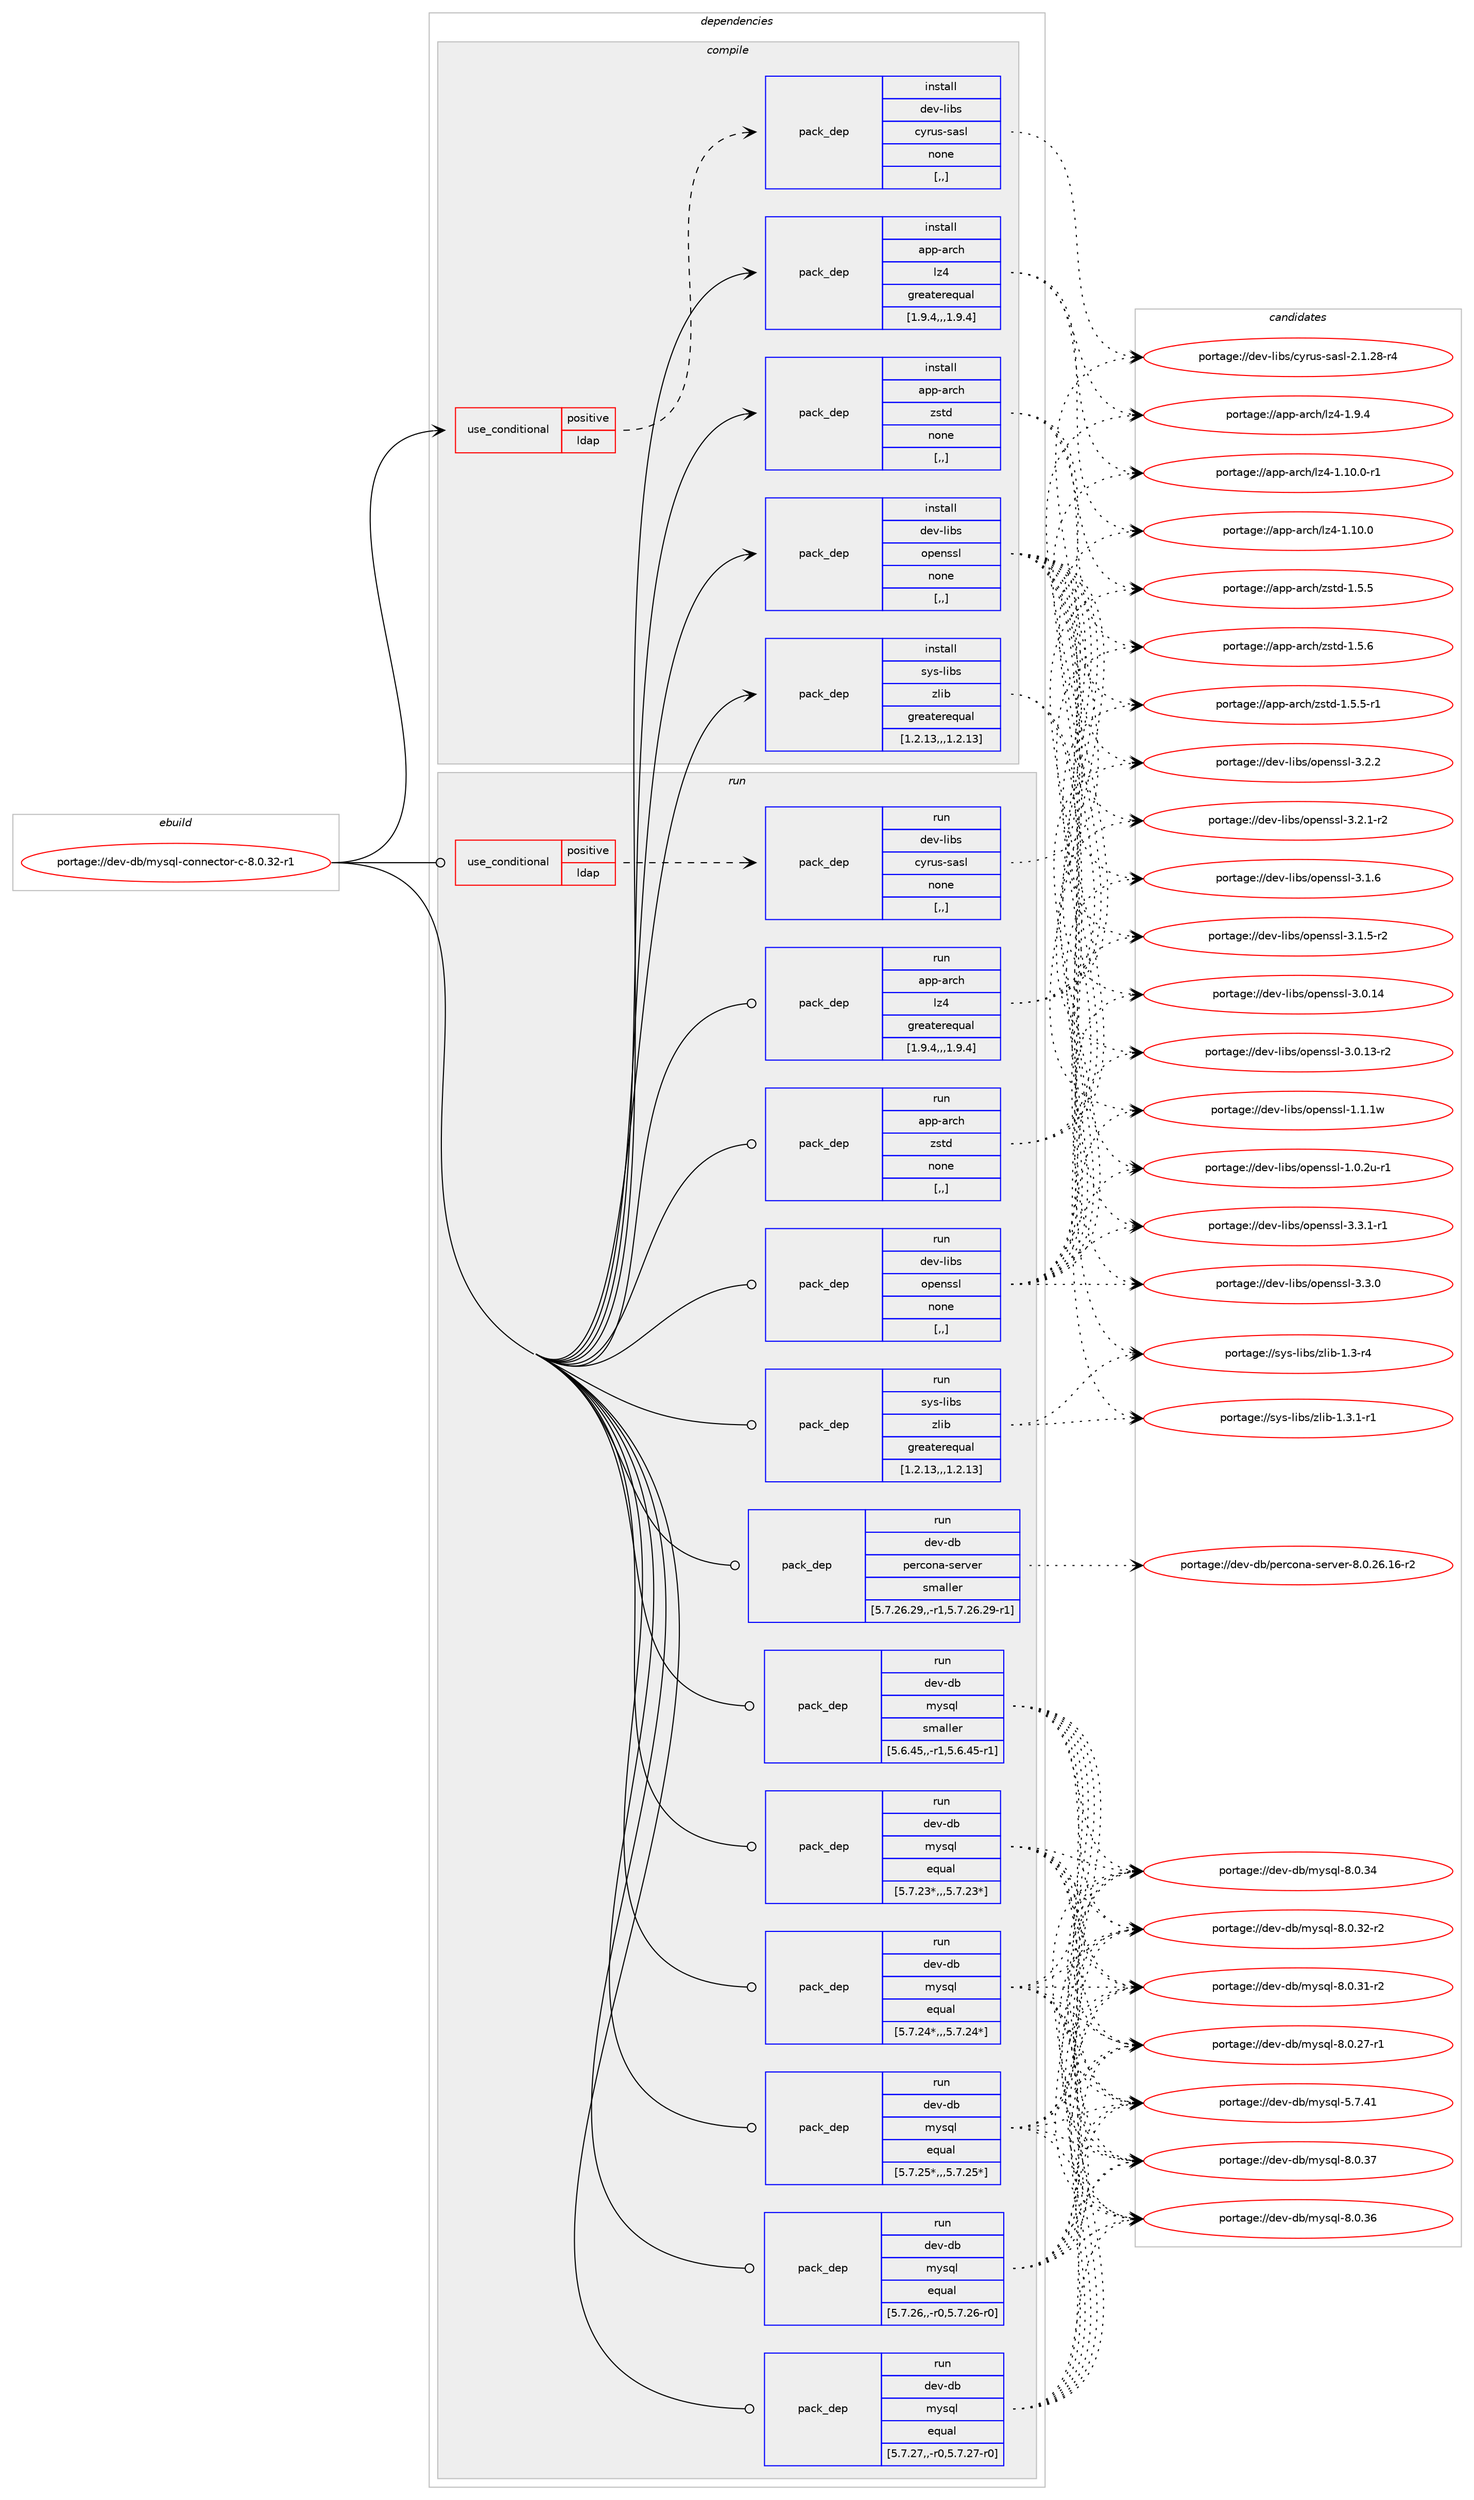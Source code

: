 digraph prolog {

# *************
# Graph options
# *************

newrank=true;
concentrate=true;
compound=true;
graph [rankdir=LR,fontname=Helvetica,fontsize=10,ranksep=1.5];#, ranksep=2.5, nodesep=0.2];
edge  [arrowhead=vee];
node  [fontname=Helvetica,fontsize=10];

# **********
# The ebuild
# **********

subgraph cluster_leftcol {
color=gray;
label=<<i>ebuild</i>>;
id [label="portage://dev-db/mysql-connector-c-8.0.32-r1", color=red, width=4, href="../dev-db/mysql-connector-c-8.0.32-r1.svg"];
}

# ****************
# The dependencies
# ****************

subgraph cluster_midcol {
color=gray;
label=<<i>dependencies</i>>;
subgraph cluster_compile {
fillcolor="#eeeeee";
style=filled;
label=<<i>compile</i>>;
subgraph cond17981 {
dependency68755 [label=<<TABLE BORDER="0" CELLBORDER="1" CELLSPACING="0" CELLPADDING="4"><TR><TD ROWSPAN="3" CELLPADDING="10">use_conditional</TD></TR><TR><TD>positive</TD></TR><TR><TD>ldap</TD></TR></TABLE>>, shape=none, color=red];
subgraph pack49835 {
dependency68756 [label=<<TABLE BORDER="0" CELLBORDER="1" CELLSPACING="0" CELLPADDING="4" WIDTH="220"><TR><TD ROWSPAN="6" CELLPADDING="30">pack_dep</TD></TR><TR><TD WIDTH="110">install</TD></TR><TR><TD>dev-libs</TD></TR><TR><TD>cyrus-sasl</TD></TR><TR><TD>none</TD></TR><TR><TD>[,,]</TD></TR></TABLE>>, shape=none, color=blue];
}
dependency68755:e -> dependency68756:w [weight=20,style="dashed",arrowhead="vee"];
}
id:e -> dependency68755:w [weight=20,style="solid",arrowhead="vee"];
subgraph pack49836 {
dependency68757 [label=<<TABLE BORDER="0" CELLBORDER="1" CELLSPACING="0" CELLPADDING="4" WIDTH="220"><TR><TD ROWSPAN="6" CELLPADDING="30">pack_dep</TD></TR><TR><TD WIDTH="110">install</TD></TR><TR><TD>app-arch</TD></TR><TR><TD>lz4</TD></TR><TR><TD>greaterequal</TD></TR><TR><TD>[1.9.4,,,1.9.4]</TD></TR></TABLE>>, shape=none, color=blue];
}
id:e -> dependency68757:w [weight=20,style="solid",arrowhead="vee"];
subgraph pack49837 {
dependency68758 [label=<<TABLE BORDER="0" CELLBORDER="1" CELLSPACING="0" CELLPADDING="4" WIDTH="220"><TR><TD ROWSPAN="6" CELLPADDING="30">pack_dep</TD></TR><TR><TD WIDTH="110">install</TD></TR><TR><TD>app-arch</TD></TR><TR><TD>zstd</TD></TR><TR><TD>none</TD></TR><TR><TD>[,,]</TD></TR></TABLE>>, shape=none, color=blue];
}
id:e -> dependency68758:w [weight=20,style="solid",arrowhead="vee"];
subgraph pack49838 {
dependency68759 [label=<<TABLE BORDER="0" CELLBORDER="1" CELLSPACING="0" CELLPADDING="4" WIDTH="220"><TR><TD ROWSPAN="6" CELLPADDING="30">pack_dep</TD></TR><TR><TD WIDTH="110">install</TD></TR><TR><TD>dev-libs</TD></TR><TR><TD>openssl</TD></TR><TR><TD>none</TD></TR><TR><TD>[,,]</TD></TR></TABLE>>, shape=none, color=blue];
}
id:e -> dependency68759:w [weight=20,style="solid",arrowhead="vee"];
subgraph pack49839 {
dependency68760 [label=<<TABLE BORDER="0" CELLBORDER="1" CELLSPACING="0" CELLPADDING="4" WIDTH="220"><TR><TD ROWSPAN="6" CELLPADDING="30">pack_dep</TD></TR><TR><TD WIDTH="110">install</TD></TR><TR><TD>sys-libs</TD></TR><TR><TD>zlib</TD></TR><TR><TD>greaterequal</TD></TR><TR><TD>[1.2.13,,,1.2.13]</TD></TR></TABLE>>, shape=none, color=blue];
}
id:e -> dependency68760:w [weight=20,style="solid",arrowhead="vee"];
}
subgraph cluster_compileandrun {
fillcolor="#eeeeee";
style=filled;
label=<<i>compile and run</i>>;
}
subgraph cluster_run {
fillcolor="#eeeeee";
style=filled;
label=<<i>run</i>>;
subgraph cond17982 {
dependency68761 [label=<<TABLE BORDER="0" CELLBORDER="1" CELLSPACING="0" CELLPADDING="4"><TR><TD ROWSPAN="3" CELLPADDING="10">use_conditional</TD></TR><TR><TD>positive</TD></TR><TR><TD>ldap</TD></TR></TABLE>>, shape=none, color=red];
subgraph pack49840 {
dependency68762 [label=<<TABLE BORDER="0" CELLBORDER="1" CELLSPACING="0" CELLPADDING="4" WIDTH="220"><TR><TD ROWSPAN="6" CELLPADDING="30">pack_dep</TD></TR><TR><TD WIDTH="110">run</TD></TR><TR><TD>dev-libs</TD></TR><TR><TD>cyrus-sasl</TD></TR><TR><TD>none</TD></TR><TR><TD>[,,]</TD></TR></TABLE>>, shape=none, color=blue];
}
dependency68761:e -> dependency68762:w [weight=20,style="dashed",arrowhead="vee"];
}
id:e -> dependency68761:w [weight=20,style="solid",arrowhead="odot"];
subgraph pack49841 {
dependency68763 [label=<<TABLE BORDER="0" CELLBORDER="1" CELLSPACING="0" CELLPADDING="4" WIDTH="220"><TR><TD ROWSPAN="6" CELLPADDING="30">pack_dep</TD></TR><TR><TD WIDTH="110">run</TD></TR><TR><TD>app-arch</TD></TR><TR><TD>lz4</TD></TR><TR><TD>greaterequal</TD></TR><TR><TD>[1.9.4,,,1.9.4]</TD></TR></TABLE>>, shape=none, color=blue];
}
id:e -> dependency68763:w [weight=20,style="solid",arrowhead="odot"];
subgraph pack49842 {
dependency68764 [label=<<TABLE BORDER="0" CELLBORDER="1" CELLSPACING="0" CELLPADDING="4" WIDTH="220"><TR><TD ROWSPAN="6" CELLPADDING="30">pack_dep</TD></TR><TR><TD WIDTH="110">run</TD></TR><TR><TD>app-arch</TD></TR><TR><TD>zstd</TD></TR><TR><TD>none</TD></TR><TR><TD>[,,]</TD></TR></TABLE>>, shape=none, color=blue];
}
id:e -> dependency68764:w [weight=20,style="solid",arrowhead="odot"];
subgraph pack49843 {
dependency68765 [label=<<TABLE BORDER="0" CELLBORDER="1" CELLSPACING="0" CELLPADDING="4" WIDTH="220"><TR><TD ROWSPAN="6" CELLPADDING="30">pack_dep</TD></TR><TR><TD WIDTH="110">run</TD></TR><TR><TD>dev-libs</TD></TR><TR><TD>openssl</TD></TR><TR><TD>none</TD></TR><TR><TD>[,,]</TD></TR></TABLE>>, shape=none, color=blue];
}
id:e -> dependency68765:w [weight=20,style="solid",arrowhead="odot"];
subgraph pack49844 {
dependency68766 [label=<<TABLE BORDER="0" CELLBORDER="1" CELLSPACING="0" CELLPADDING="4" WIDTH="220"><TR><TD ROWSPAN="6" CELLPADDING="30">pack_dep</TD></TR><TR><TD WIDTH="110">run</TD></TR><TR><TD>sys-libs</TD></TR><TR><TD>zlib</TD></TR><TR><TD>greaterequal</TD></TR><TR><TD>[1.2.13,,,1.2.13]</TD></TR></TABLE>>, shape=none, color=blue];
}
id:e -> dependency68766:w [weight=20,style="solid",arrowhead="odot"];
subgraph pack49845 {
dependency68767 [label=<<TABLE BORDER="0" CELLBORDER="1" CELLSPACING="0" CELLPADDING="4" WIDTH="220"><TR><TD ROWSPAN="6" CELLPADDING="30">pack_dep</TD></TR><TR><TD WIDTH="110">run</TD></TR><TR><TD>dev-db</TD></TR><TR><TD>mysql</TD></TR><TR><TD>equal</TD></TR><TR><TD>[5.7.23*,,,5.7.23*]</TD></TR></TABLE>>, shape=none, color=blue];
}
id:e -> dependency68767:w [weight=20,style="solid",arrowhead="odot"];
subgraph pack49846 {
dependency68768 [label=<<TABLE BORDER="0" CELLBORDER="1" CELLSPACING="0" CELLPADDING="4" WIDTH="220"><TR><TD ROWSPAN="6" CELLPADDING="30">pack_dep</TD></TR><TR><TD WIDTH="110">run</TD></TR><TR><TD>dev-db</TD></TR><TR><TD>mysql</TD></TR><TR><TD>equal</TD></TR><TR><TD>[5.7.24*,,,5.7.24*]</TD></TR></TABLE>>, shape=none, color=blue];
}
id:e -> dependency68768:w [weight=20,style="solid",arrowhead="odot"];
subgraph pack49847 {
dependency68769 [label=<<TABLE BORDER="0" CELLBORDER="1" CELLSPACING="0" CELLPADDING="4" WIDTH="220"><TR><TD ROWSPAN="6" CELLPADDING="30">pack_dep</TD></TR><TR><TD WIDTH="110">run</TD></TR><TR><TD>dev-db</TD></TR><TR><TD>mysql</TD></TR><TR><TD>equal</TD></TR><TR><TD>[5.7.25*,,,5.7.25*]</TD></TR></TABLE>>, shape=none, color=blue];
}
id:e -> dependency68769:w [weight=20,style="solid",arrowhead="odot"];
subgraph pack49848 {
dependency68770 [label=<<TABLE BORDER="0" CELLBORDER="1" CELLSPACING="0" CELLPADDING="4" WIDTH="220"><TR><TD ROWSPAN="6" CELLPADDING="30">pack_dep</TD></TR><TR><TD WIDTH="110">run</TD></TR><TR><TD>dev-db</TD></TR><TR><TD>mysql</TD></TR><TR><TD>equal</TD></TR><TR><TD>[5.7.26,,-r0,5.7.26-r0]</TD></TR></TABLE>>, shape=none, color=blue];
}
id:e -> dependency68770:w [weight=20,style="solid",arrowhead="odot"];
subgraph pack49849 {
dependency68771 [label=<<TABLE BORDER="0" CELLBORDER="1" CELLSPACING="0" CELLPADDING="4" WIDTH="220"><TR><TD ROWSPAN="6" CELLPADDING="30">pack_dep</TD></TR><TR><TD WIDTH="110">run</TD></TR><TR><TD>dev-db</TD></TR><TR><TD>mysql</TD></TR><TR><TD>equal</TD></TR><TR><TD>[5.7.27,,-r0,5.7.27-r0]</TD></TR></TABLE>>, shape=none, color=blue];
}
id:e -> dependency68771:w [weight=20,style="solid",arrowhead="odot"];
subgraph pack49850 {
dependency68772 [label=<<TABLE BORDER="0" CELLBORDER="1" CELLSPACING="0" CELLPADDING="4" WIDTH="220"><TR><TD ROWSPAN="6" CELLPADDING="30">pack_dep</TD></TR><TR><TD WIDTH="110">run</TD></TR><TR><TD>dev-db</TD></TR><TR><TD>mysql</TD></TR><TR><TD>smaller</TD></TR><TR><TD>[5.6.45,,-r1,5.6.45-r1]</TD></TR></TABLE>>, shape=none, color=blue];
}
id:e -> dependency68772:w [weight=20,style="solid",arrowhead="odot"];
subgraph pack49851 {
dependency68773 [label=<<TABLE BORDER="0" CELLBORDER="1" CELLSPACING="0" CELLPADDING="4" WIDTH="220"><TR><TD ROWSPAN="6" CELLPADDING="30">pack_dep</TD></TR><TR><TD WIDTH="110">run</TD></TR><TR><TD>dev-db</TD></TR><TR><TD>percona-server</TD></TR><TR><TD>smaller</TD></TR><TR><TD>[5.7.26.29,,-r1,5.7.26.29-r1]</TD></TR></TABLE>>, shape=none, color=blue];
}
id:e -> dependency68773:w [weight=20,style="solid",arrowhead="odot"];
}
}

# **************
# The candidates
# **************

subgraph cluster_choices {
rank=same;
color=gray;
label=<<i>candidates</i>>;

subgraph choice49835 {
color=black;
nodesep=1;
choice100101118451081059811547991211141171154511597115108455046494650564511452 [label="portage://dev-libs/cyrus-sasl-2.1.28-r4", color=red, width=4,href="../dev-libs/cyrus-sasl-2.1.28-r4.svg"];
dependency68756:e -> choice100101118451081059811547991211141171154511597115108455046494650564511452:w [style=dotted,weight="100"];
}
subgraph choice49836 {
color=black;
nodesep=1;
choice971121124597114991044710812252454946494846484511449 [label="portage://app-arch/lz4-1.10.0-r1", color=red, width=4,href="../app-arch/lz4-1.10.0-r1.svg"];
choice97112112459711499104471081225245494649484648 [label="portage://app-arch/lz4-1.10.0", color=red, width=4,href="../app-arch/lz4-1.10.0.svg"];
choice971121124597114991044710812252454946574652 [label="portage://app-arch/lz4-1.9.4", color=red, width=4,href="../app-arch/lz4-1.9.4.svg"];
dependency68757:e -> choice971121124597114991044710812252454946494846484511449:w [style=dotted,weight="100"];
dependency68757:e -> choice97112112459711499104471081225245494649484648:w [style=dotted,weight="100"];
dependency68757:e -> choice971121124597114991044710812252454946574652:w [style=dotted,weight="100"];
}
subgraph choice49837 {
color=black;
nodesep=1;
choice9711211245971149910447122115116100454946534654 [label="portage://app-arch/zstd-1.5.6", color=red, width=4,href="../app-arch/zstd-1.5.6.svg"];
choice97112112459711499104471221151161004549465346534511449 [label="portage://app-arch/zstd-1.5.5-r1", color=red, width=4,href="../app-arch/zstd-1.5.5-r1.svg"];
choice9711211245971149910447122115116100454946534653 [label="portage://app-arch/zstd-1.5.5", color=red, width=4,href="../app-arch/zstd-1.5.5.svg"];
dependency68758:e -> choice9711211245971149910447122115116100454946534654:w [style=dotted,weight="100"];
dependency68758:e -> choice97112112459711499104471221151161004549465346534511449:w [style=dotted,weight="100"];
dependency68758:e -> choice9711211245971149910447122115116100454946534653:w [style=dotted,weight="100"];
}
subgraph choice49838 {
color=black;
nodesep=1;
choice1001011184510810598115471111121011101151151084551465146494511449 [label="portage://dev-libs/openssl-3.3.1-r1", color=red, width=4,href="../dev-libs/openssl-3.3.1-r1.svg"];
choice100101118451081059811547111112101110115115108455146514648 [label="portage://dev-libs/openssl-3.3.0", color=red, width=4,href="../dev-libs/openssl-3.3.0.svg"];
choice100101118451081059811547111112101110115115108455146504650 [label="portage://dev-libs/openssl-3.2.2", color=red, width=4,href="../dev-libs/openssl-3.2.2.svg"];
choice1001011184510810598115471111121011101151151084551465046494511450 [label="portage://dev-libs/openssl-3.2.1-r2", color=red, width=4,href="../dev-libs/openssl-3.2.1-r2.svg"];
choice100101118451081059811547111112101110115115108455146494654 [label="portage://dev-libs/openssl-3.1.6", color=red, width=4,href="../dev-libs/openssl-3.1.6.svg"];
choice1001011184510810598115471111121011101151151084551464946534511450 [label="portage://dev-libs/openssl-3.1.5-r2", color=red, width=4,href="../dev-libs/openssl-3.1.5-r2.svg"];
choice10010111845108105981154711111210111011511510845514648464952 [label="portage://dev-libs/openssl-3.0.14", color=red, width=4,href="../dev-libs/openssl-3.0.14.svg"];
choice100101118451081059811547111112101110115115108455146484649514511450 [label="portage://dev-libs/openssl-3.0.13-r2", color=red, width=4,href="../dev-libs/openssl-3.0.13-r2.svg"];
choice100101118451081059811547111112101110115115108454946494649119 [label="portage://dev-libs/openssl-1.1.1w", color=red, width=4,href="../dev-libs/openssl-1.1.1w.svg"];
choice1001011184510810598115471111121011101151151084549464846501174511449 [label="portage://dev-libs/openssl-1.0.2u-r1", color=red, width=4,href="../dev-libs/openssl-1.0.2u-r1.svg"];
dependency68759:e -> choice1001011184510810598115471111121011101151151084551465146494511449:w [style=dotted,weight="100"];
dependency68759:e -> choice100101118451081059811547111112101110115115108455146514648:w [style=dotted,weight="100"];
dependency68759:e -> choice100101118451081059811547111112101110115115108455146504650:w [style=dotted,weight="100"];
dependency68759:e -> choice1001011184510810598115471111121011101151151084551465046494511450:w [style=dotted,weight="100"];
dependency68759:e -> choice100101118451081059811547111112101110115115108455146494654:w [style=dotted,weight="100"];
dependency68759:e -> choice1001011184510810598115471111121011101151151084551464946534511450:w [style=dotted,weight="100"];
dependency68759:e -> choice10010111845108105981154711111210111011511510845514648464952:w [style=dotted,weight="100"];
dependency68759:e -> choice100101118451081059811547111112101110115115108455146484649514511450:w [style=dotted,weight="100"];
dependency68759:e -> choice100101118451081059811547111112101110115115108454946494649119:w [style=dotted,weight="100"];
dependency68759:e -> choice1001011184510810598115471111121011101151151084549464846501174511449:w [style=dotted,weight="100"];
}
subgraph choice49839 {
color=black;
nodesep=1;
choice115121115451081059811547122108105984549465146494511449 [label="portage://sys-libs/zlib-1.3.1-r1", color=red, width=4,href="../sys-libs/zlib-1.3.1-r1.svg"];
choice11512111545108105981154712210810598454946514511452 [label="portage://sys-libs/zlib-1.3-r4", color=red, width=4,href="../sys-libs/zlib-1.3-r4.svg"];
dependency68760:e -> choice115121115451081059811547122108105984549465146494511449:w [style=dotted,weight="100"];
dependency68760:e -> choice11512111545108105981154712210810598454946514511452:w [style=dotted,weight="100"];
}
subgraph choice49840 {
color=black;
nodesep=1;
choice100101118451081059811547991211141171154511597115108455046494650564511452 [label="portage://dev-libs/cyrus-sasl-2.1.28-r4", color=red, width=4,href="../dev-libs/cyrus-sasl-2.1.28-r4.svg"];
dependency68762:e -> choice100101118451081059811547991211141171154511597115108455046494650564511452:w [style=dotted,weight="100"];
}
subgraph choice49841 {
color=black;
nodesep=1;
choice971121124597114991044710812252454946494846484511449 [label="portage://app-arch/lz4-1.10.0-r1", color=red, width=4,href="../app-arch/lz4-1.10.0-r1.svg"];
choice97112112459711499104471081225245494649484648 [label="portage://app-arch/lz4-1.10.0", color=red, width=4,href="../app-arch/lz4-1.10.0.svg"];
choice971121124597114991044710812252454946574652 [label="portage://app-arch/lz4-1.9.4", color=red, width=4,href="../app-arch/lz4-1.9.4.svg"];
dependency68763:e -> choice971121124597114991044710812252454946494846484511449:w [style=dotted,weight="100"];
dependency68763:e -> choice97112112459711499104471081225245494649484648:w [style=dotted,weight="100"];
dependency68763:e -> choice971121124597114991044710812252454946574652:w [style=dotted,weight="100"];
}
subgraph choice49842 {
color=black;
nodesep=1;
choice9711211245971149910447122115116100454946534654 [label="portage://app-arch/zstd-1.5.6", color=red, width=4,href="../app-arch/zstd-1.5.6.svg"];
choice97112112459711499104471221151161004549465346534511449 [label="portage://app-arch/zstd-1.5.5-r1", color=red, width=4,href="../app-arch/zstd-1.5.5-r1.svg"];
choice9711211245971149910447122115116100454946534653 [label="portage://app-arch/zstd-1.5.5", color=red, width=4,href="../app-arch/zstd-1.5.5.svg"];
dependency68764:e -> choice9711211245971149910447122115116100454946534654:w [style=dotted,weight="100"];
dependency68764:e -> choice97112112459711499104471221151161004549465346534511449:w [style=dotted,weight="100"];
dependency68764:e -> choice9711211245971149910447122115116100454946534653:w [style=dotted,weight="100"];
}
subgraph choice49843 {
color=black;
nodesep=1;
choice1001011184510810598115471111121011101151151084551465146494511449 [label="portage://dev-libs/openssl-3.3.1-r1", color=red, width=4,href="../dev-libs/openssl-3.3.1-r1.svg"];
choice100101118451081059811547111112101110115115108455146514648 [label="portage://dev-libs/openssl-3.3.0", color=red, width=4,href="../dev-libs/openssl-3.3.0.svg"];
choice100101118451081059811547111112101110115115108455146504650 [label="portage://dev-libs/openssl-3.2.2", color=red, width=4,href="../dev-libs/openssl-3.2.2.svg"];
choice1001011184510810598115471111121011101151151084551465046494511450 [label="portage://dev-libs/openssl-3.2.1-r2", color=red, width=4,href="../dev-libs/openssl-3.2.1-r2.svg"];
choice100101118451081059811547111112101110115115108455146494654 [label="portage://dev-libs/openssl-3.1.6", color=red, width=4,href="../dev-libs/openssl-3.1.6.svg"];
choice1001011184510810598115471111121011101151151084551464946534511450 [label="portage://dev-libs/openssl-3.1.5-r2", color=red, width=4,href="../dev-libs/openssl-3.1.5-r2.svg"];
choice10010111845108105981154711111210111011511510845514648464952 [label="portage://dev-libs/openssl-3.0.14", color=red, width=4,href="../dev-libs/openssl-3.0.14.svg"];
choice100101118451081059811547111112101110115115108455146484649514511450 [label="portage://dev-libs/openssl-3.0.13-r2", color=red, width=4,href="../dev-libs/openssl-3.0.13-r2.svg"];
choice100101118451081059811547111112101110115115108454946494649119 [label="portage://dev-libs/openssl-1.1.1w", color=red, width=4,href="../dev-libs/openssl-1.1.1w.svg"];
choice1001011184510810598115471111121011101151151084549464846501174511449 [label="portage://dev-libs/openssl-1.0.2u-r1", color=red, width=4,href="../dev-libs/openssl-1.0.2u-r1.svg"];
dependency68765:e -> choice1001011184510810598115471111121011101151151084551465146494511449:w [style=dotted,weight="100"];
dependency68765:e -> choice100101118451081059811547111112101110115115108455146514648:w [style=dotted,weight="100"];
dependency68765:e -> choice100101118451081059811547111112101110115115108455146504650:w [style=dotted,weight="100"];
dependency68765:e -> choice1001011184510810598115471111121011101151151084551465046494511450:w [style=dotted,weight="100"];
dependency68765:e -> choice100101118451081059811547111112101110115115108455146494654:w [style=dotted,weight="100"];
dependency68765:e -> choice1001011184510810598115471111121011101151151084551464946534511450:w [style=dotted,weight="100"];
dependency68765:e -> choice10010111845108105981154711111210111011511510845514648464952:w [style=dotted,weight="100"];
dependency68765:e -> choice100101118451081059811547111112101110115115108455146484649514511450:w [style=dotted,weight="100"];
dependency68765:e -> choice100101118451081059811547111112101110115115108454946494649119:w [style=dotted,weight="100"];
dependency68765:e -> choice1001011184510810598115471111121011101151151084549464846501174511449:w [style=dotted,weight="100"];
}
subgraph choice49844 {
color=black;
nodesep=1;
choice115121115451081059811547122108105984549465146494511449 [label="portage://sys-libs/zlib-1.3.1-r1", color=red, width=4,href="../sys-libs/zlib-1.3.1-r1.svg"];
choice11512111545108105981154712210810598454946514511452 [label="portage://sys-libs/zlib-1.3-r4", color=red, width=4,href="../sys-libs/zlib-1.3-r4.svg"];
dependency68766:e -> choice115121115451081059811547122108105984549465146494511449:w [style=dotted,weight="100"];
dependency68766:e -> choice11512111545108105981154712210810598454946514511452:w [style=dotted,weight="100"];
}
subgraph choice49845 {
color=black;
nodesep=1;
choice10010111845100984710912111511310845564648465155 [label="portage://dev-db/mysql-8.0.37", color=red, width=4,href="../dev-db/mysql-8.0.37.svg"];
choice10010111845100984710912111511310845564648465154 [label="portage://dev-db/mysql-8.0.36", color=red, width=4,href="../dev-db/mysql-8.0.36.svg"];
choice10010111845100984710912111511310845564648465152 [label="portage://dev-db/mysql-8.0.34", color=red, width=4,href="../dev-db/mysql-8.0.34.svg"];
choice100101118451009847109121115113108455646484651504511450 [label="portage://dev-db/mysql-8.0.32-r2", color=red, width=4,href="../dev-db/mysql-8.0.32-r2.svg"];
choice100101118451009847109121115113108455646484651494511450 [label="portage://dev-db/mysql-8.0.31-r2", color=red, width=4,href="../dev-db/mysql-8.0.31-r2.svg"];
choice100101118451009847109121115113108455646484650554511449 [label="portage://dev-db/mysql-8.0.27-r1", color=red, width=4,href="../dev-db/mysql-8.0.27-r1.svg"];
choice10010111845100984710912111511310845534655465249 [label="portage://dev-db/mysql-5.7.41", color=red, width=4,href="../dev-db/mysql-5.7.41.svg"];
dependency68767:e -> choice10010111845100984710912111511310845564648465155:w [style=dotted,weight="100"];
dependency68767:e -> choice10010111845100984710912111511310845564648465154:w [style=dotted,weight="100"];
dependency68767:e -> choice10010111845100984710912111511310845564648465152:w [style=dotted,weight="100"];
dependency68767:e -> choice100101118451009847109121115113108455646484651504511450:w [style=dotted,weight="100"];
dependency68767:e -> choice100101118451009847109121115113108455646484651494511450:w [style=dotted,weight="100"];
dependency68767:e -> choice100101118451009847109121115113108455646484650554511449:w [style=dotted,weight="100"];
dependency68767:e -> choice10010111845100984710912111511310845534655465249:w [style=dotted,weight="100"];
}
subgraph choice49846 {
color=black;
nodesep=1;
choice10010111845100984710912111511310845564648465155 [label="portage://dev-db/mysql-8.0.37", color=red, width=4,href="../dev-db/mysql-8.0.37.svg"];
choice10010111845100984710912111511310845564648465154 [label="portage://dev-db/mysql-8.0.36", color=red, width=4,href="../dev-db/mysql-8.0.36.svg"];
choice10010111845100984710912111511310845564648465152 [label="portage://dev-db/mysql-8.0.34", color=red, width=4,href="../dev-db/mysql-8.0.34.svg"];
choice100101118451009847109121115113108455646484651504511450 [label="portage://dev-db/mysql-8.0.32-r2", color=red, width=4,href="../dev-db/mysql-8.0.32-r2.svg"];
choice100101118451009847109121115113108455646484651494511450 [label="portage://dev-db/mysql-8.0.31-r2", color=red, width=4,href="../dev-db/mysql-8.0.31-r2.svg"];
choice100101118451009847109121115113108455646484650554511449 [label="portage://dev-db/mysql-8.0.27-r1", color=red, width=4,href="../dev-db/mysql-8.0.27-r1.svg"];
choice10010111845100984710912111511310845534655465249 [label="portage://dev-db/mysql-5.7.41", color=red, width=4,href="../dev-db/mysql-5.7.41.svg"];
dependency68768:e -> choice10010111845100984710912111511310845564648465155:w [style=dotted,weight="100"];
dependency68768:e -> choice10010111845100984710912111511310845564648465154:w [style=dotted,weight="100"];
dependency68768:e -> choice10010111845100984710912111511310845564648465152:w [style=dotted,weight="100"];
dependency68768:e -> choice100101118451009847109121115113108455646484651504511450:w [style=dotted,weight="100"];
dependency68768:e -> choice100101118451009847109121115113108455646484651494511450:w [style=dotted,weight="100"];
dependency68768:e -> choice100101118451009847109121115113108455646484650554511449:w [style=dotted,weight="100"];
dependency68768:e -> choice10010111845100984710912111511310845534655465249:w [style=dotted,weight="100"];
}
subgraph choice49847 {
color=black;
nodesep=1;
choice10010111845100984710912111511310845564648465155 [label="portage://dev-db/mysql-8.0.37", color=red, width=4,href="../dev-db/mysql-8.0.37.svg"];
choice10010111845100984710912111511310845564648465154 [label="portage://dev-db/mysql-8.0.36", color=red, width=4,href="../dev-db/mysql-8.0.36.svg"];
choice10010111845100984710912111511310845564648465152 [label="portage://dev-db/mysql-8.0.34", color=red, width=4,href="../dev-db/mysql-8.0.34.svg"];
choice100101118451009847109121115113108455646484651504511450 [label="portage://dev-db/mysql-8.0.32-r2", color=red, width=4,href="../dev-db/mysql-8.0.32-r2.svg"];
choice100101118451009847109121115113108455646484651494511450 [label="portage://dev-db/mysql-8.0.31-r2", color=red, width=4,href="../dev-db/mysql-8.0.31-r2.svg"];
choice100101118451009847109121115113108455646484650554511449 [label="portage://dev-db/mysql-8.0.27-r1", color=red, width=4,href="../dev-db/mysql-8.0.27-r1.svg"];
choice10010111845100984710912111511310845534655465249 [label="portage://dev-db/mysql-5.7.41", color=red, width=4,href="../dev-db/mysql-5.7.41.svg"];
dependency68769:e -> choice10010111845100984710912111511310845564648465155:w [style=dotted,weight="100"];
dependency68769:e -> choice10010111845100984710912111511310845564648465154:w [style=dotted,weight="100"];
dependency68769:e -> choice10010111845100984710912111511310845564648465152:w [style=dotted,weight="100"];
dependency68769:e -> choice100101118451009847109121115113108455646484651504511450:w [style=dotted,weight="100"];
dependency68769:e -> choice100101118451009847109121115113108455646484651494511450:w [style=dotted,weight="100"];
dependency68769:e -> choice100101118451009847109121115113108455646484650554511449:w [style=dotted,weight="100"];
dependency68769:e -> choice10010111845100984710912111511310845534655465249:w [style=dotted,weight="100"];
}
subgraph choice49848 {
color=black;
nodesep=1;
choice10010111845100984710912111511310845564648465155 [label="portage://dev-db/mysql-8.0.37", color=red, width=4,href="../dev-db/mysql-8.0.37.svg"];
choice10010111845100984710912111511310845564648465154 [label="portage://dev-db/mysql-8.0.36", color=red, width=4,href="../dev-db/mysql-8.0.36.svg"];
choice10010111845100984710912111511310845564648465152 [label="portage://dev-db/mysql-8.0.34", color=red, width=4,href="../dev-db/mysql-8.0.34.svg"];
choice100101118451009847109121115113108455646484651504511450 [label="portage://dev-db/mysql-8.0.32-r2", color=red, width=4,href="../dev-db/mysql-8.0.32-r2.svg"];
choice100101118451009847109121115113108455646484651494511450 [label="portage://dev-db/mysql-8.0.31-r2", color=red, width=4,href="../dev-db/mysql-8.0.31-r2.svg"];
choice100101118451009847109121115113108455646484650554511449 [label="portage://dev-db/mysql-8.0.27-r1", color=red, width=4,href="../dev-db/mysql-8.0.27-r1.svg"];
choice10010111845100984710912111511310845534655465249 [label="portage://dev-db/mysql-5.7.41", color=red, width=4,href="../dev-db/mysql-5.7.41.svg"];
dependency68770:e -> choice10010111845100984710912111511310845564648465155:w [style=dotted,weight="100"];
dependency68770:e -> choice10010111845100984710912111511310845564648465154:w [style=dotted,weight="100"];
dependency68770:e -> choice10010111845100984710912111511310845564648465152:w [style=dotted,weight="100"];
dependency68770:e -> choice100101118451009847109121115113108455646484651504511450:w [style=dotted,weight="100"];
dependency68770:e -> choice100101118451009847109121115113108455646484651494511450:w [style=dotted,weight="100"];
dependency68770:e -> choice100101118451009847109121115113108455646484650554511449:w [style=dotted,weight="100"];
dependency68770:e -> choice10010111845100984710912111511310845534655465249:w [style=dotted,weight="100"];
}
subgraph choice49849 {
color=black;
nodesep=1;
choice10010111845100984710912111511310845564648465155 [label="portage://dev-db/mysql-8.0.37", color=red, width=4,href="../dev-db/mysql-8.0.37.svg"];
choice10010111845100984710912111511310845564648465154 [label="portage://dev-db/mysql-8.0.36", color=red, width=4,href="../dev-db/mysql-8.0.36.svg"];
choice10010111845100984710912111511310845564648465152 [label="portage://dev-db/mysql-8.0.34", color=red, width=4,href="../dev-db/mysql-8.0.34.svg"];
choice100101118451009847109121115113108455646484651504511450 [label="portage://dev-db/mysql-8.0.32-r2", color=red, width=4,href="../dev-db/mysql-8.0.32-r2.svg"];
choice100101118451009847109121115113108455646484651494511450 [label="portage://dev-db/mysql-8.0.31-r2", color=red, width=4,href="../dev-db/mysql-8.0.31-r2.svg"];
choice100101118451009847109121115113108455646484650554511449 [label="portage://dev-db/mysql-8.0.27-r1", color=red, width=4,href="../dev-db/mysql-8.0.27-r1.svg"];
choice10010111845100984710912111511310845534655465249 [label="portage://dev-db/mysql-5.7.41", color=red, width=4,href="../dev-db/mysql-5.7.41.svg"];
dependency68771:e -> choice10010111845100984710912111511310845564648465155:w [style=dotted,weight="100"];
dependency68771:e -> choice10010111845100984710912111511310845564648465154:w [style=dotted,weight="100"];
dependency68771:e -> choice10010111845100984710912111511310845564648465152:w [style=dotted,weight="100"];
dependency68771:e -> choice100101118451009847109121115113108455646484651504511450:w [style=dotted,weight="100"];
dependency68771:e -> choice100101118451009847109121115113108455646484651494511450:w [style=dotted,weight="100"];
dependency68771:e -> choice100101118451009847109121115113108455646484650554511449:w [style=dotted,weight="100"];
dependency68771:e -> choice10010111845100984710912111511310845534655465249:w [style=dotted,weight="100"];
}
subgraph choice49850 {
color=black;
nodesep=1;
choice10010111845100984710912111511310845564648465155 [label="portage://dev-db/mysql-8.0.37", color=red, width=4,href="../dev-db/mysql-8.0.37.svg"];
choice10010111845100984710912111511310845564648465154 [label="portage://dev-db/mysql-8.0.36", color=red, width=4,href="../dev-db/mysql-8.0.36.svg"];
choice10010111845100984710912111511310845564648465152 [label="portage://dev-db/mysql-8.0.34", color=red, width=4,href="../dev-db/mysql-8.0.34.svg"];
choice100101118451009847109121115113108455646484651504511450 [label="portage://dev-db/mysql-8.0.32-r2", color=red, width=4,href="../dev-db/mysql-8.0.32-r2.svg"];
choice100101118451009847109121115113108455646484651494511450 [label="portage://dev-db/mysql-8.0.31-r2", color=red, width=4,href="../dev-db/mysql-8.0.31-r2.svg"];
choice100101118451009847109121115113108455646484650554511449 [label="portage://dev-db/mysql-8.0.27-r1", color=red, width=4,href="../dev-db/mysql-8.0.27-r1.svg"];
choice10010111845100984710912111511310845534655465249 [label="portage://dev-db/mysql-5.7.41", color=red, width=4,href="../dev-db/mysql-5.7.41.svg"];
dependency68772:e -> choice10010111845100984710912111511310845564648465155:w [style=dotted,weight="100"];
dependency68772:e -> choice10010111845100984710912111511310845564648465154:w [style=dotted,weight="100"];
dependency68772:e -> choice10010111845100984710912111511310845564648465152:w [style=dotted,weight="100"];
dependency68772:e -> choice100101118451009847109121115113108455646484651504511450:w [style=dotted,weight="100"];
dependency68772:e -> choice100101118451009847109121115113108455646484651494511450:w [style=dotted,weight="100"];
dependency68772:e -> choice100101118451009847109121115113108455646484650554511449:w [style=dotted,weight="100"];
dependency68772:e -> choice10010111845100984710912111511310845534655465249:w [style=dotted,weight="100"];
}
subgraph choice49851 {
color=black;
nodesep=1;
choice100101118451009847112101114991111109745115101114118101114455646484650544649544511450 [label="portage://dev-db/percona-server-8.0.26.16-r2", color=red, width=4,href="../dev-db/percona-server-8.0.26.16-r2.svg"];
dependency68773:e -> choice100101118451009847112101114991111109745115101114118101114455646484650544649544511450:w [style=dotted,weight="100"];
}
}

}
